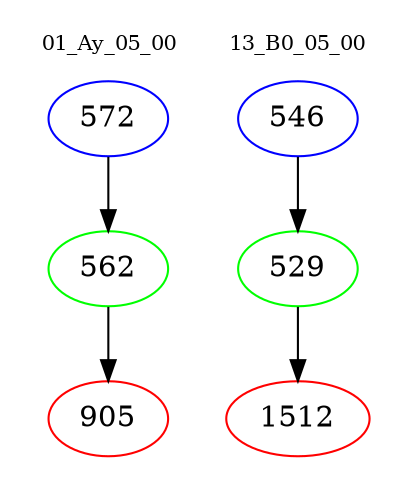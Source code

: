 digraph{
subgraph cluster_0 {
color = white
label = "01_Ay_05_00";
fontsize=10;
T0_572 [label="572", color="blue"]
T0_572 -> T0_562 [color="black"]
T0_562 [label="562", color="green"]
T0_562 -> T0_905 [color="black"]
T0_905 [label="905", color="red"]
}
subgraph cluster_1 {
color = white
label = "13_B0_05_00";
fontsize=10;
T1_546 [label="546", color="blue"]
T1_546 -> T1_529 [color="black"]
T1_529 [label="529", color="green"]
T1_529 -> T1_1512 [color="black"]
T1_1512 [label="1512", color="red"]
}
}
